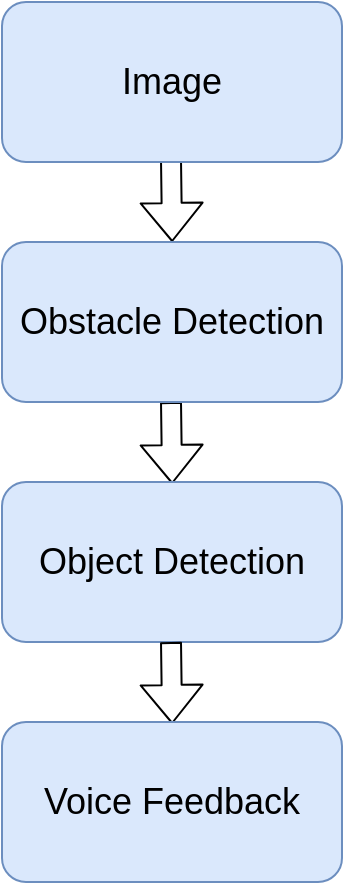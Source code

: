 <mxfile version="13.9.9" type="device"><diagram id="cBk9PrCRGXdo1Kc4lt4V" name="Page-1"><mxGraphModel dx="1182" dy="792" grid="1" gridSize="10" guides="1" tooltips="1" connect="1" arrows="1" fold="1" page="1" pageScale="1" pageWidth="850" pageHeight="1100" math="0" shadow="0"><root><mxCell id="0"/><mxCell id="1" parent="0"/><mxCell id="6jdfvDXJMtfUgG5xrnz0-8" value="" style="shape=flexArrow;endArrow=classic;html=1;" parent="1" edge="1"><mxGeometry width="50" height="50" relative="1" as="geometry"><mxPoint x="339.5" y="269" as="sourcePoint"/><mxPoint x="340.077" y="310" as="targetPoint"/></mxGeometry></mxCell><mxCell id="6jdfvDXJMtfUgG5xrnz0-9" value="" style="shape=flexArrow;endArrow=classic;html=1;" parent="1" edge="1"><mxGeometry width="50" height="50" relative="1" as="geometry"><mxPoint x="339.5" y="390" as="sourcePoint"/><mxPoint x="340.077" y="431" as="targetPoint"/></mxGeometry></mxCell><mxCell id="6jdfvDXJMtfUgG5xrnz0-11" value="&lt;span style=&quot;font-size: 18px&quot;&gt;Obstacle Detection&lt;/span&gt;" style="rounded=1;whiteSpace=wrap;html=1;fillColor=#dae8fc;strokeColor=#6c8ebf;" parent="1" vertex="1"><mxGeometry x="255" y="310" width="170" height="80" as="geometry"/></mxCell><mxCell id="6jdfvDXJMtfUgG5xrnz0-13" value="&lt;span style=&quot;font-size: 18px&quot;&gt;Object Detection&lt;/span&gt;" style="rounded=1;whiteSpace=wrap;html=1;fillColor=#dae8fc;strokeColor=#6c8ebf;" parent="1" vertex="1"><mxGeometry x="255" y="430" width="170" height="80" as="geometry"/></mxCell><mxCell id="6jdfvDXJMtfUgG5xrnz0-14" value="&lt;span style=&quot;font-size: 18px&quot;&gt;Image&lt;/span&gt;" style="rounded=1;whiteSpace=wrap;html=1;fillColor=#dae8fc;strokeColor=#6c8ebf;" parent="1" vertex="1"><mxGeometry x="255" y="190" width="170" height="80" as="geometry"/></mxCell><mxCell id="6jdfvDXJMtfUgG5xrnz0-15" value="" style="shape=flexArrow;endArrow=classic;html=1;" parent="1" edge="1"><mxGeometry width="50" height="50" relative="1" as="geometry"><mxPoint x="339.5" y="510" as="sourcePoint"/><mxPoint x="340.077" y="551" as="targetPoint"/></mxGeometry></mxCell><mxCell id="LAmbeAhfr4ksZoBpruFB-1" value="&lt;span style=&quot;font-size: 18px&quot;&gt;Voice Feedback&lt;/span&gt;" style="rounded=1;whiteSpace=wrap;html=1;fillColor=#dae8fc;strokeColor=#6c8ebf;" vertex="1" parent="1"><mxGeometry x="255" y="550" width="170" height="80" as="geometry"/></mxCell></root></mxGraphModel></diagram></mxfile>